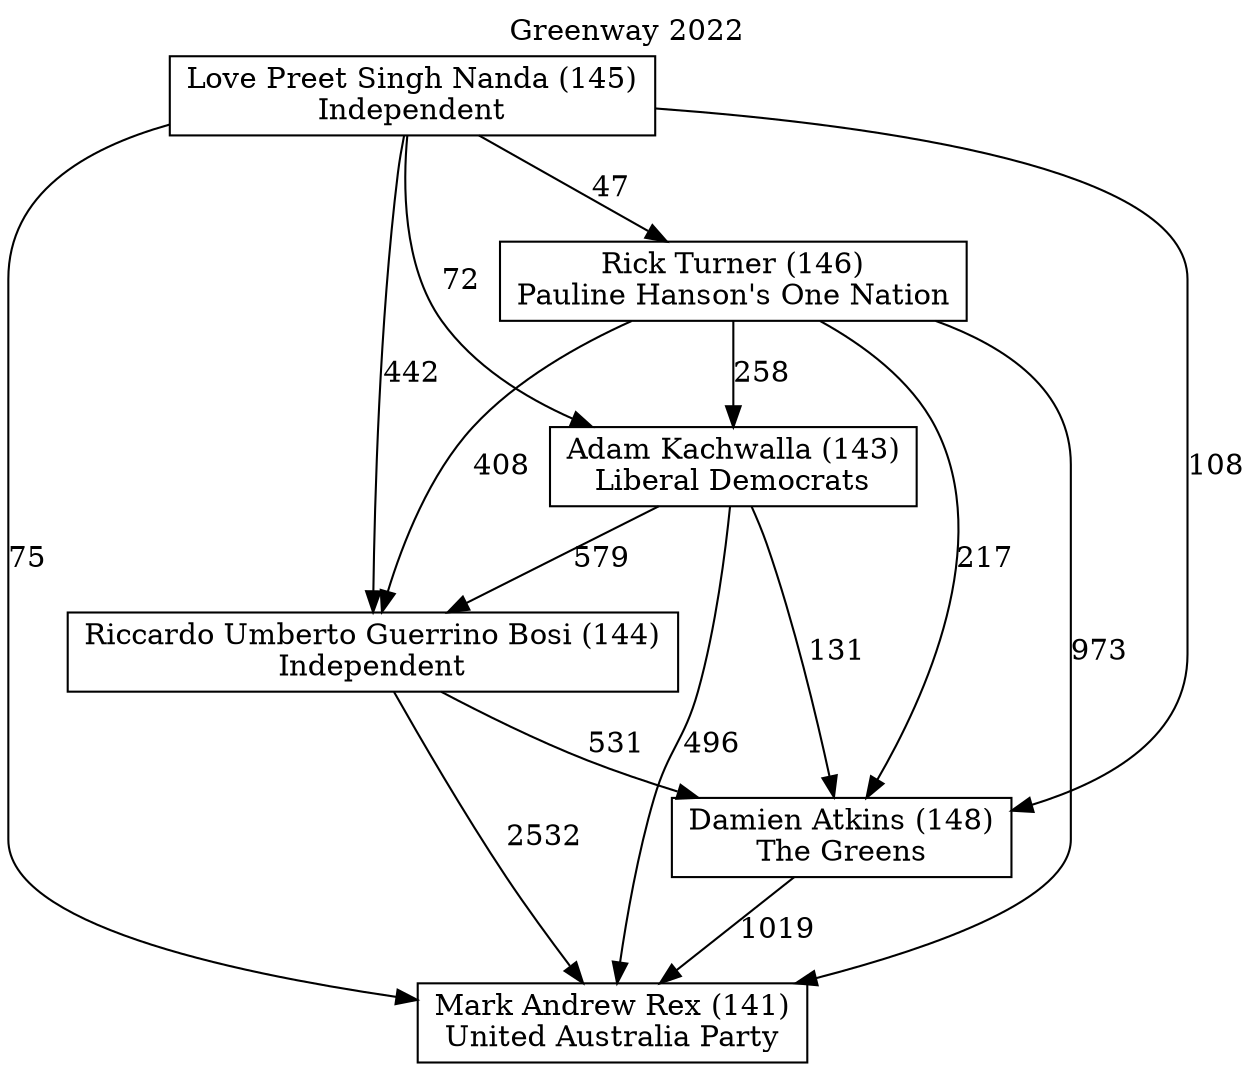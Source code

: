 // House preference flow
digraph "Mark Andrew Rex (141)_Greenway_2022" {
	graph [label="Greenway 2022" labelloc=t mclimit=10]
	node [shape=box]
	"Mark Andrew Rex (141)" [label="Mark Andrew Rex (141)
United Australia Party"]
	"Damien Atkins (148)" [label="Damien Atkins (148)
The Greens"]
	"Riccardo Umberto Guerrino Bosi (144)" [label="Riccardo Umberto Guerrino Bosi (144)
Independent"]
	"Adam Kachwalla (143)" [label="Adam Kachwalla (143)
Liberal Democrats"]
	"Rick Turner (146)" [label="Rick Turner (146)
Pauline Hanson's One Nation"]
	"Love Preet Singh Nanda (145)" [label="Love Preet Singh Nanda (145)
Independent"]
	"Damien Atkins (148)" -> "Mark Andrew Rex (141)" [label=1019]
	"Riccardo Umberto Guerrino Bosi (144)" -> "Damien Atkins (148)" [label=531]
	"Adam Kachwalla (143)" -> "Riccardo Umberto Guerrino Bosi (144)" [label=579]
	"Rick Turner (146)" -> "Adam Kachwalla (143)" [label=258]
	"Love Preet Singh Nanda (145)" -> "Rick Turner (146)" [label=47]
	"Riccardo Umberto Guerrino Bosi (144)" -> "Mark Andrew Rex (141)" [label=2532]
	"Adam Kachwalla (143)" -> "Mark Andrew Rex (141)" [label=496]
	"Rick Turner (146)" -> "Mark Andrew Rex (141)" [label=973]
	"Love Preet Singh Nanda (145)" -> "Mark Andrew Rex (141)" [label=75]
	"Love Preet Singh Nanda (145)" -> "Adam Kachwalla (143)" [label=72]
	"Rick Turner (146)" -> "Riccardo Umberto Guerrino Bosi (144)" [label=408]
	"Love Preet Singh Nanda (145)" -> "Riccardo Umberto Guerrino Bosi (144)" [label=442]
	"Adam Kachwalla (143)" -> "Damien Atkins (148)" [label=131]
	"Rick Turner (146)" -> "Damien Atkins (148)" [label=217]
	"Love Preet Singh Nanda (145)" -> "Damien Atkins (148)" [label=108]
}
